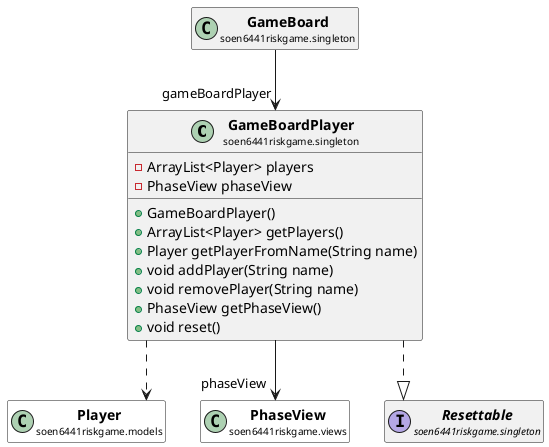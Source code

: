 @startuml

skinparam svgLinkTarget _parent
skinparam linetype ortho
set namespaceSeparator none
class "<b><size:14>GameBoardPlayer</b>\n<size:10>soen6441riskgame.singleton" as soen6441riskgame.singleton.GameBoardPlayer  [[../../soen6441riskgame/singleton/GameBoardPlayer.html{soen6441riskgame.singleton.GameBoardPlayer}]] {
-ArrayList<Player> players
-PhaseView phaseView
+GameBoardPlayer()
+ArrayList<Player> getPlayers()
+Player getPlayerFromName(String name)
+void addPlayer(String name)
+void removePlayer(String name)
+PhaseView getPhaseView()
+void reset()
}


class "<b><size:14>GameBoard</b>\n<size:10>soen6441riskgame.singleton" as soen6441riskgame.singleton.GameBoard  [[../../soen6441riskgame/singleton/GameBoard.html{soen6441riskgame.singleton.GameBoard}]] {
}

hide soen6441riskgame.singleton.GameBoard fields
hide soen6441riskgame.singleton.GameBoard methods

soen6441riskgame.singleton.GameBoard -->  "gameBoardPlayer" soen6441riskgame.singleton.GameBoardPlayer


class "<b><size:14>Player</b>\n<size:10>soen6441riskgame.models" as soen6441riskgame.models.Player  [[../../soen6441riskgame/models/Player.html{soen6441riskgame.models.Player}]] #white {
}

hide soen6441riskgame.models.Player fields
hide soen6441riskgame.models.Player methods

soen6441riskgame.singleton.GameBoardPlayer ..> soen6441riskgame.models.Player

class "<b><size:14>PhaseView</b>\n<size:10>soen6441riskgame.views" as soen6441riskgame.views.PhaseView  [[../../soen6441riskgame/views/PhaseView.html{soen6441riskgame.views.PhaseView}]] #white {
}

hide soen6441riskgame.views.PhaseView fields
hide soen6441riskgame.views.PhaseView methods

soen6441riskgame.singleton.GameBoardPlayer -->  "phaseView" soen6441riskgame.views.PhaseView

interface "<b><size:14>Resettable</b>\n<size:10>soen6441riskgame.singleton" as soen6441riskgame.singleton.Resettable  [[../../soen6441riskgame/singleton/Resettable.html{soen6441riskgame.singleton.Resettable}]] {
}

hide soen6441riskgame.singleton.Resettable fields
hide soen6441riskgame.singleton.Resettable methods

soen6441riskgame.singleton.GameBoardPlayer ..|> soen6441riskgame.singleton.Resettable


@enduml
